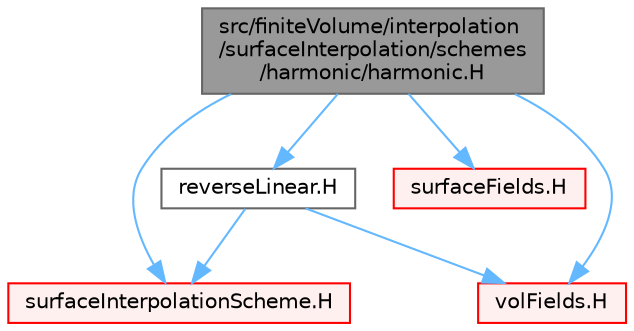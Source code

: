 digraph "src/finiteVolume/interpolation/surfaceInterpolation/schemes/harmonic/harmonic.H"
{
 // LATEX_PDF_SIZE
  bgcolor="transparent";
  edge [fontname=Helvetica,fontsize=10,labelfontname=Helvetica,labelfontsize=10];
  node [fontname=Helvetica,fontsize=10,shape=box,height=0.2,width=0.4];
  Node1 [id="Node000001",label="src/finiteVolume/interpolation\l/surfaceInterpolation/schemes\l/harmonic/harmonic.H",height=0.2,width=0.4,color="gray40", fillcolor="grey60", style="filled", fontcolor="black",tooltip=" "];
  Node1 -> Node2 [id="edge1_Node000001_Node000002",color="steelblue1",style="solid",tooltip=" "];
  Node2 [id="Node000002",label="surfaceInterpolationScheme.H",height=0.2,width=0.4,color="red", fillcolor="#FFF0F0", style="filled",URL="$surfaceInterpolationScheme_8H.html",tooltip=" "];
  Node1 -> Node148 [id="edge2_Node000001_Node000148",color="steelblue1",style="solid",tooltip=" "];
  Node148 [id="Node000148",label="volFields.H",height=0.2,width=0.4,color="red", fillcolor="#FFF0F0", style="filled",URL="$volFields_8H.html",tooltip=" "];
  Node1 -> Node380 [id="edge3_Node000001_Node000380",color="steelblue1",style="solid",tooltip=" "];
  Node380 [id="Node000380",label="surfaceFields.H",height=0.2,width=0.4,color="red", fillcolor="#FFF0F0", style="filled",URL="$surfaceFields_8H.html",tooltip="Foam::surfaceFields."];
  Node1 -> Node388 [id="edge4_Node000001_Node000388",color="steelblue1",style="solid",tooltip=" "];
  Node388 [id="Node000388",label="reverseLinear.H",height=0.2,width=0.4,color="grey40", fillcolor="white", style="filled",URL="$reverseLinear_8H.html",tooltip=" "];
  Node388 -> Node2 [id="edge5_Node000388_Node000002",color="steelblue1",style="solid",tooltip=" "];
  Node388 -> Node148 [id="edge6_Node000388_Node000148",color="steelblue1",style="solid",tooltip=" "];
}
